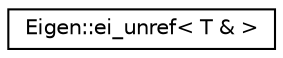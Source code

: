 digraph "Graphical Class Hierarchy"
{
  edge [fontname="Helvetica",fontsize="10",labelfontname="Helvetica",labelfontsize="10"];
  node [fontname="Helvetica",fontsize="10",shape=record];
  rankdir="LR";
  Node1 [label="Eigen::ei_unref\< T & \>",height=0.2,width=0.4,color="black", fillcolor="white", style="filled",URL="$struct_eigen_1_1ei__unref_3_01_t_01_6_01_4.html"];
}
